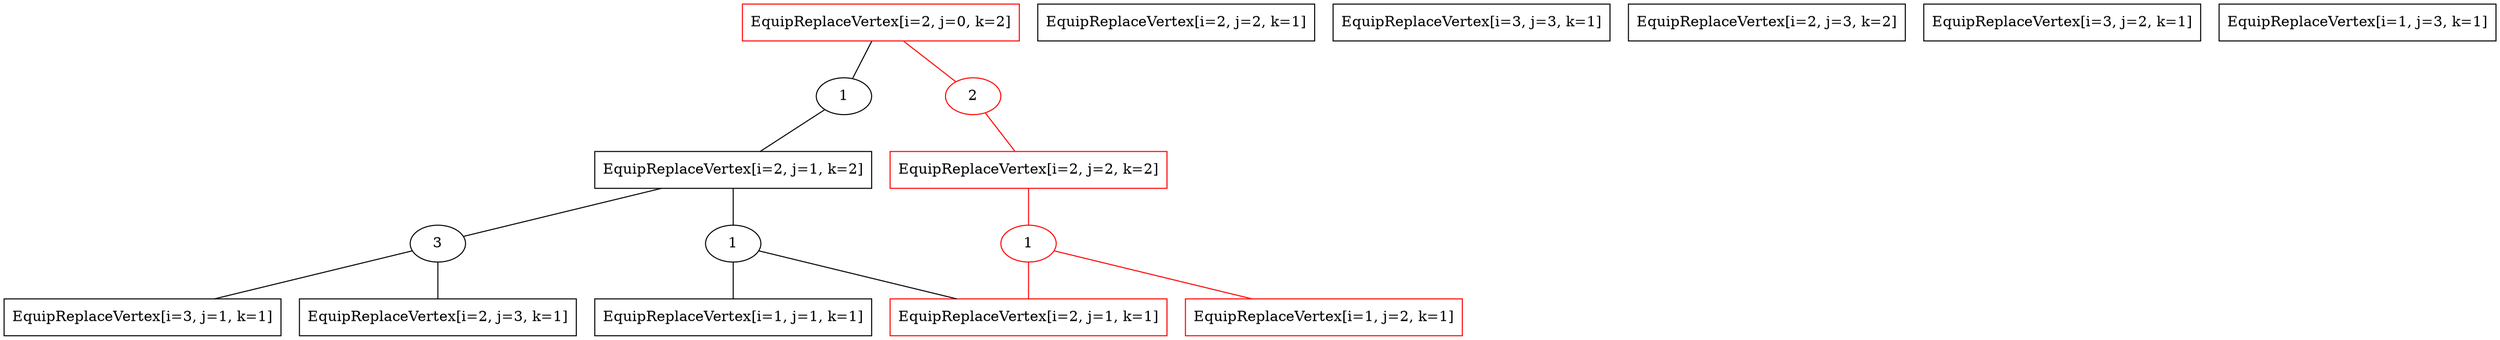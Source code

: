 strict digraph G {
  1 [ shape="box" label="EquipReplaceVertex[i=2, j=3, k=1]" ];
  2 [ shape="box" color="red" label="EquipReplaceVertex[i=1, j=2, k=1]" ];
  3 [ shape="box" label="EquipReplaceVertex[i=1, j=1, k=1]" ];
  4 [ shape="box" label="EquipReplaceVertex[i=2, j=2, k=1]" ];
  5 [ shape="box" label="EquipReplaceVertex[i=3, j=3, k=1]" ];
  6 [ shape="box" label="EquipReplaceVertex[i=2, j=3, k=2]" ];
  7 [ shape="box" color="red" label="EquipReplaceVertex[i=2, j=1, k=1]" ];
  8 [ shape="box" label="EquipReplaceVertex[i=3, j=2, k=1]" ];
  9 [ shape="box" color="red" label="EquipReplaceVertex[i=2, j=2, k=2]" ];
  10 [ shape="box" label="EquipReplaceVertex[i=3, j=1, k=1]" ];
  11 [ shape="box" label="EquipReplaceVertex[i=2, j=1, k=2]" ];
  12 [ shape="box" color="red" label="EquipReplaceVertex[i=2, j=0, k=2]" ];
  13 [ shape="box" label="EquipReplaceVertex[i=1, j=3, k=1]" ];
  14 [ shape="ellipse" color="red" label="1" ];
  15 [ shape="ellipse" label="1" ];
  16 [ shape="ellipse" label="3" ];
  17 [ shape="ellipse" label="1" ];
  18 [ shape="ellipse" color="red" label="2" ];
  9 -> 14 [ color="red" arrowhead="none" ];
  14 -> 7 [ color="red" arrowhead="none" ];
  14 -> 2 [ color="red" arrowhead="none" ];
  11 -> 15 [ arrowhead="none" ];
  15 -> 7 [ arrowhead="none" ];
  15 -> 3 [ arrowhead="none" ];
  11 -> 16 [ arrowhead="none" ];
  16 -> 1 [ arrowhead="none" ];
  16 -> 10 [ arrowhead="none" ];
  12 -> 17 [ arrowhead="none" ];
  17 -> 11 [ arrowhead="none" ];
  12 -> 18 [ color="red" arrowhead="none" ];
  18 -> 9 [ color="red" arrowhead="none" ];
}
